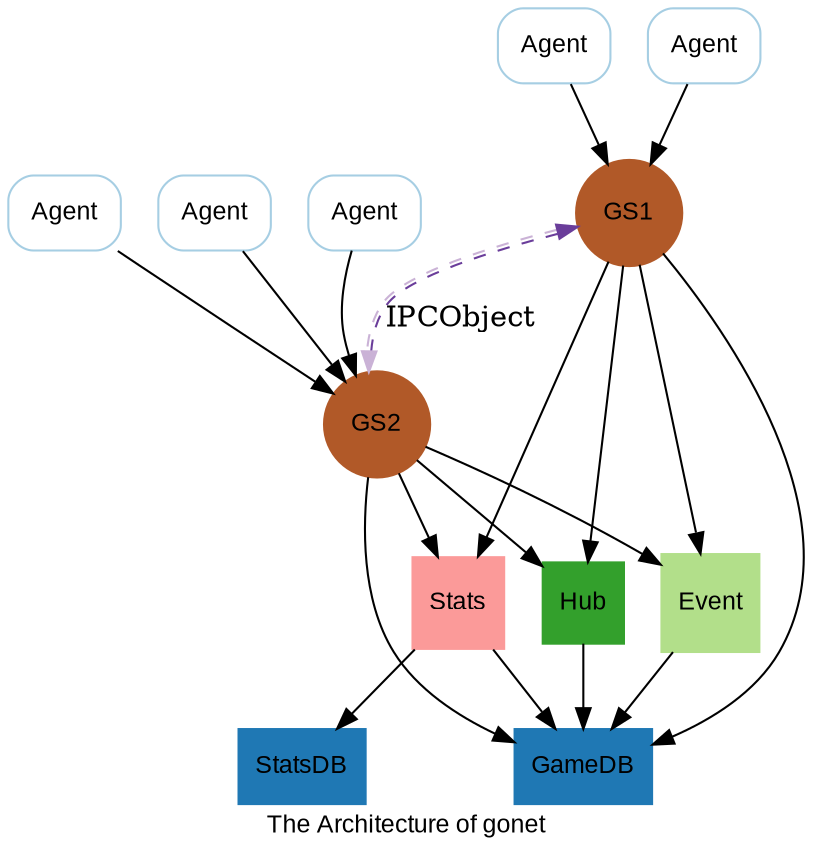 digraph G {
	graph [label="The Architecture of gonet" fontname=arial fontsize=12];
	node [colorscheme=paired12 fontname=arial fontsize=12];
	edge [colorscheme=paired12]
	subgraph Agents {
		node [label=Agent style=rounded shape=rect color=1];
		Agent1;
		Agent2;
		Agent3;
		Agent4;
		Agent5;
	}

	subgraph GS {
		node [style=filled shape=circle color=12];
		GS1;
		GS2;
		GS1->GS2 [dir=both label=IPCObject style=dashed color="9:10"];
	}

	subgraph {
		node [style=filled shape=rect color=2];
		GameDB;
		StatsDB;
	}

	Event [style=filled shape=square color=3];
	Hub [style=filled shape=square color=4];
	Stats [style=filled shape=square color=5];

	subgraph {
		Agent1->GS1;
		Agent2->GS1;
		Agent3->GS2;
		Agent4->GS2;
		Agent5->GS2;
	}

	GS1->Hub;
	GS2->Hub;
	GS1->Event;
	GS2->Event; 
	GS1->Stats;
	GS2->Stats; 
	GS1->GameDB;
	GS2->GameDB;

	Hub->GameDB;
	Event->GameDB;
	Stats->GameDB;
	Stats->StatsDB;
}
